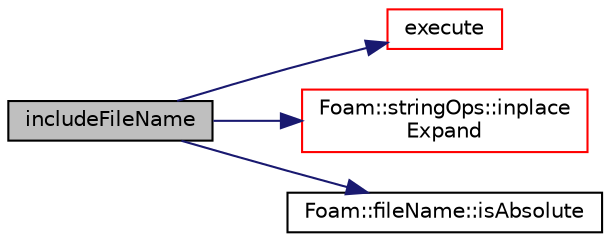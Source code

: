 digraph "includeFileName"
{
  bgcolor="transparent";
  edge [fontname="Helvetica",fontsize="10",labelfontname="Helvetica",labelfontsize="10"];
  node [fontname="Helvetica",fontsize="10",shape=record];
  rankdir="LR";
  Node1 [label="includeFileName",height=0.2,width=0.4,color="black", fillcolor="grey75", style="filled", fontcolor="black"];
  Node1 -> Node2 [color="midnightblue",fontsize="10",style="solid",fontname="Helvetica"];
  Node2 [label="execute",height=0.2,width=0.4,color="red",URL="$a01063.html#a0aa3070c44783d911c1f7924042f1cea",tooltip="Execute the functionEntry in a sub-dict context. "];
  Node1 -> Node3 [color="midnightblue",fontsize="10",style="solid",fontname="Helvetica"];
  Node3 [label="Foam::stringOps::inplace\lExpand",height=0.2,width=0.4,color="red",URL="$a11027.html#a7020c3fef9cbe17ac1fcdaaa81fe1076",tooltip="Inplace expand occurences of variables according to the mapping. "];
  Node1 -> Node4 [color="midnightblue",fontsize="10",style="solid",fontname="Helvetica"];
  Node4 [label="Foam::fileName::isAbsolute",height=0.2,width=0.4,color="black",URL="$a00793.html#aa54f7835638248574126c3c079cd1640",tooltip="Return true if file name is absolute. "];
}
